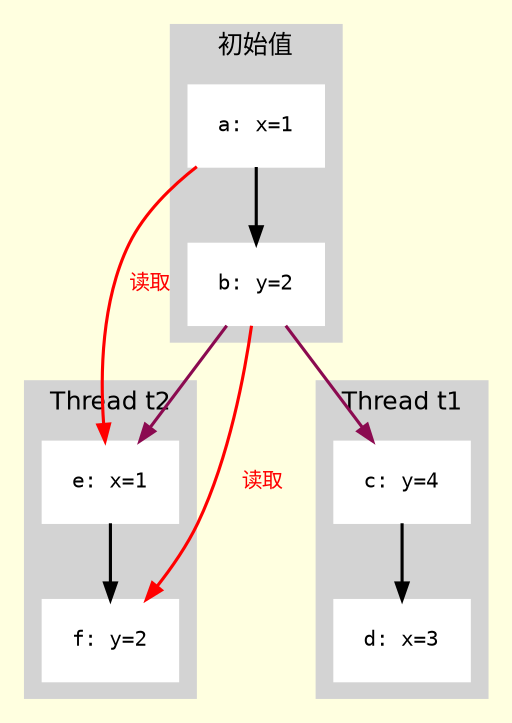digraph G {
    // Global graph attributes
    graph [fontsize=12, fontname="Helvetica", bgcolor="lightyellow"];

    // Global node attributes
    node [shape=box, style=filled, color="lightblue", fontcolor="black", fontname="Fira Code", fontsize=10, margin="0.2,0.2"];

    // Global edge attributes
    edge [color="gray", fontcolor="black", fontname="Helvetica", fontsize=10, penwidth=1.5, arrowsize=0.8];

    // Subgraph to group nodea and nodeb
    subgraph cluster_0 {
        style=filled;
        color=lightgrey;
        node [style=filled,color=white, fontname="Consolas"];
        label = "初始值";
        nodea [label="a: x=1"];
        nodeb [label="b: y=2"];
        nodea -> nodeb [color="black"];
        pos="0,0!";
    }

    // Subgraph to group nodec and noded
    subgraph cluster_1 {
        style=filled;
        color=lightgrey;
        node [style=filled,color=white, fontname="Consolas"];
        label = "Thread t1";
        nodec [label="c: y=4"];
        noded [label="d: x=3"];
        nodec -> noded [color="black"];
        pos="2,1!";
    }

    // Subgraph to group nodee and nodef
    subgraph cluster_2 {
        style=filled;
        color=lightgrey;
        node [style=filled,color=white, fontname="Consolas"];
        label = "Thread t2";
        nodee [label="e: x=1"];
        nodef [label="f: y=2"];
        nodee -> nodef [color="black"];
        pos="1,1!";
    }

    // Edges with specific attributes
    nodeb -> nodec [color="deeppink4"];
    nodeb -> nodee [color="deeppink4"];

    nodea -> nodee [label=<<font color="red">读取</font>>, color="red"];
    nodeb -> nodef [label=<<font color="red">读取</font>>, color="red"];

}